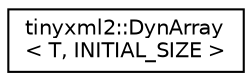 digraph "Graphical Class Hierarchy"
{
  edge [fontname="Helvetica",fontsize="10",labelfontname="Helvetica",labelfontsize="10"];
  node [fontname="Helvetica",fontsize="10",shape=record];
  rankdir="LR";
  Node1 [label="tinyxml2::DynArray\l\< T, INITIAL_SIZE \>",height=0.2,width=0.4,color="black", fillcolor="white", style="filled",URL="$classtinyxml2_1_1_dyn_array.html"];
}
